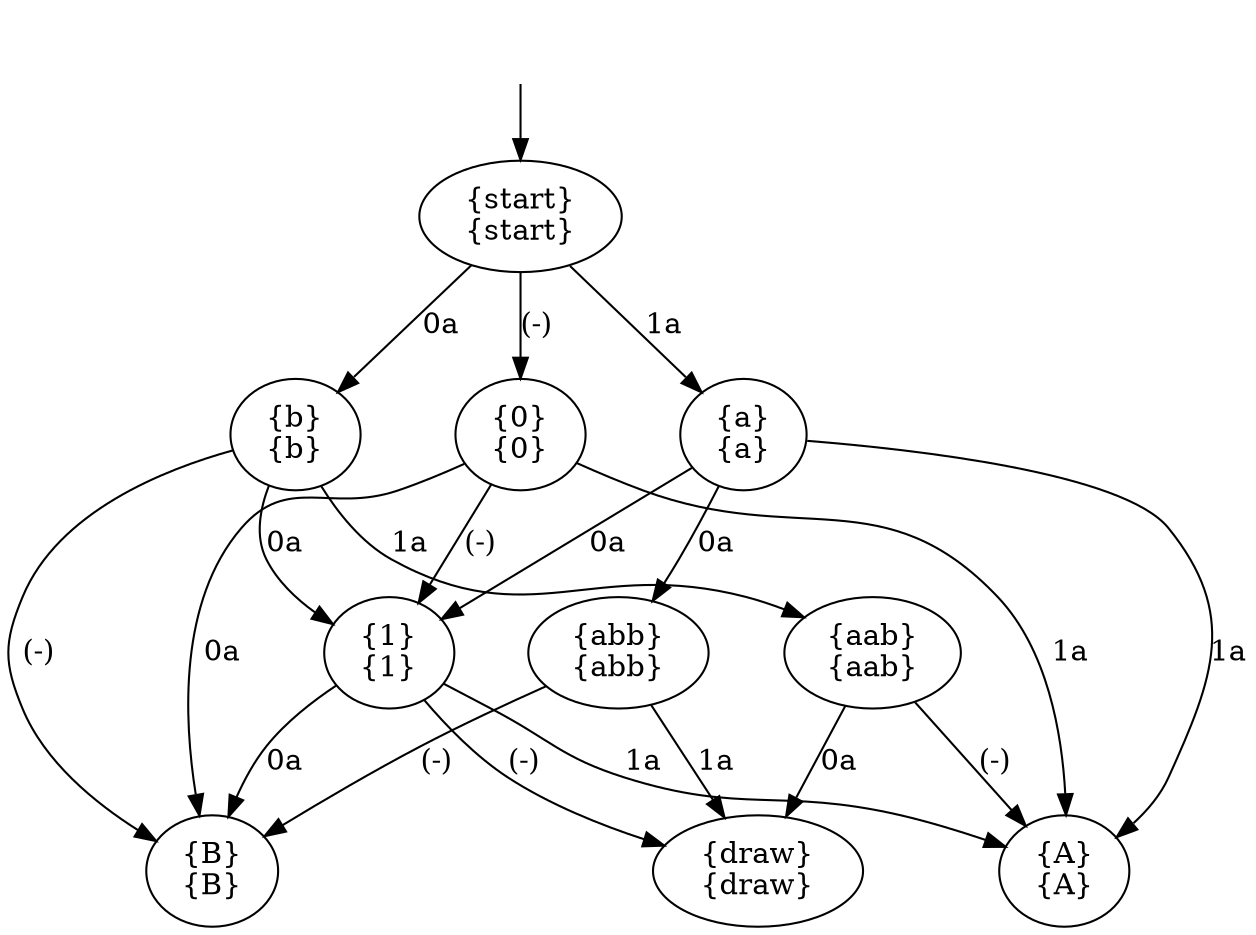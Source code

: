 digraph  {
concentrate=False;
nodesep=0.5;
ranksep=0.5;
splines=True;
4684286216 [label="{start}\n{start}"];
4684285320 [label="{0}\n{0}"];
4684285712 [label="{a}\n{a}"];
4684284648 [label="{b}\n{b}"];
4684286552 [label="{1}\n{1}"];
4684287000 [label="{A}\n{A}"];
4684287224 [label="{B}\n{B}"];
4684285488 [label="{abb}\n{abb}"];
4684287504 [label="{aab}\n{aab}"];
4684287448 [label="{draw}\n{draw}"];
hidden [label="", shape=none];
4684286216 -> 4684285712  [action="('1a',)", key="('1a',)", label="1a"];
4684286216 -> 4684284648  [action="('0a',)", key="('0a',)", label="0a"];
4684286216 -> 4684285320  [action="(('0a',), ('1a',))", key="(('0a',), ('1a',))", label="(-)"];
4684285320 -> 4684287000  [action="('1a',)", key="('1a',)", label="1a"];
4684285320 -> 4684287224  [action="('0a',)", key="('0a',)", label="0a"];
4684285320 -> 4684286552  [action="(('0a',), ('1a',))", key="(('0a',), ('1a',))", label="(-)"];
4684285712 -> 4684286552  [action="('0a',)", key="('0a',)", label="0a"];
4684285712 -> 4684287000  [action="('1a',)", key="('1a',)", label="1a"];
4684285712 -> 4684285488  [action="('0a',)", key="('0a',)", label="0a"];
4684284648 -> 4684286552  [action="('0a',)", key="('0a',)", label="0a"];
4684284648 -> 4684287504  [action="('1a',)", key="('1a',)", label="1a"];
4684284648 -> 4684287224  [action="(('0a',), ('1a',))", key="(('0a',), ('1a',))", label="(-)"];
4684286552 -> 4684287000  [action="('1a',)", key="('1a',)", label="1a"];
4684286552 -> 4684287224  [action="('0a',)", key="('0a',)", label="0a"];
4684286552 -> 4684287448  [action="(('0a',), ('1a',))", key="(('0a',), ('1a',))", label="(-)"];
4684285488 -> 4684287448  [action="('1a',)", key="('1a',)", label="1a"];
4684285488 -> 4684287224  [action="(('0a',), ('1a',))", key="(('0a',), ('1a',))", label="(-)"];
4684287504 -> 4684287448  [action="('0a',)", key="('0a',)", label="0a"];
4684287504 -> 4684287000  [action="(('0a',), ('1a',))", key="(('0a',), ('1a',))", label="(-)"];
hidden -> 4684286216  [key=0];
}
